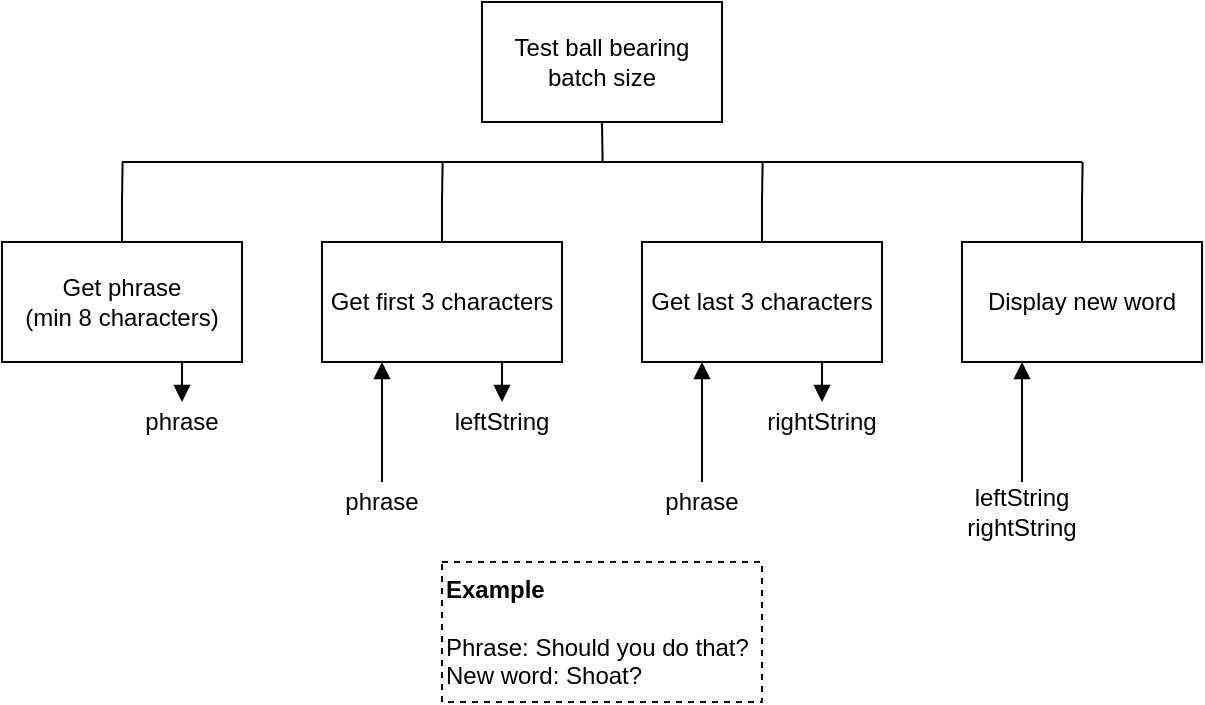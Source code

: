 <mxfile version="21.7.5" type="device">
  <diagram id="hr3CHglzrVIYJggoL0p3" name="sd">
    <mxGraphModel dx="869" dy="664" grid="1" gridSize="10" guides="1" tooltips="1" connect="1" arrows="1" fold="1" page="1" pageScale="1" pageWidth="1169" pageHeight="827" math="0" shadow="0">
      <root>
        <mxCell id="0" />
        <mxCell id="1" parent="0" />
        <mxCell id="66uLZG1VStO0085huR1o-2" style="edgeStyle=orthogonalEdgeStyle;rounded=0;orthogonalLoop=1;jettySize=auto;html=1;exitX=0.5;exitY=1;exitDx=0;exitDy=0;endArrow=none;endFill=0;" parent="1" source="MWR-3nHuqC7b5rGWYKgy-1" edge="1">
          <mxGeometry relative="1" as="geometry">
            <mxPoint x="540.31" y="160" as="targetPoint" />
          </mxGeometry>
        </mxCell>
        <mxCell id="MWR-3nHuqC7b5rGWYKgy-1" value="Test ball bearing batch size" style="rounded=0;whiteSpace=wrap;html=1;" parent="1" vertex="1">
          <mxGeometry x="480" y="80" width="120" height="60" as="geometry" />
        </mxCell>
        <mxCell id="MWR-3nHuqC7b5rGWYKgy-6" style="edgeStyle=orthogonalEdgeStyle;rounded=0;orthogonalLoop=1;jettySize=auto;html=1;exitX=0.75;exitY=1;exitDx=0;exitDy=0;endArrow=block;endFill=1;fillColor=#e1d5e7;" parent="1" source="MWR-3nHuqC7b5rGWYKgy-7" edge="1">
          <mxGeometry relative="1" as="geometry">
            <mxPoint x="330" y="280" as="targetPoint" />
          </mxGeometry>
        </mxCell>
        <mxCell id="MWR-3nHuqC7b5rGWYKgy-34" style="edgeStyle=orthogonalEdgeStyle;rounded=0;orthogonalLoop=1;jettySize=auto;html=1;exitX=0.5;exitY=0;exitDx=0;exitDy=0;startArrow=none;startFill=0;endArrow=none;endFill=0;" parent="1" source="MWR-3nHuqC7b5rGWYKgy-7" edge="1">
          <mxGeometry relative="1" as="geometry">
            <mxPoint x="300.294" y="160" as="targetPoint" />
          </mxGeometry>
        </mxCell>
        <mxCell id="MWR-3nHuqC7b5rGWYKgy-7" value="Get phrase&lt;br&gt;(min 8 characters)" style="rounded=0;whiteSpace=wrap;html=1;" parent="1" vertex="1">
          <mxGeometry x="240" y="200" width="120" height="60" as="geometry" />
        </mxCell>
        <mxCell id="MWR-3nHuqC7b5rGWYKgy-8" value="phrase" style="text;html=1;strokeColor=none;fillColor=none;align=center;verticalAlign=middle;whiteSpace=wrap;rounded=0;" parent="1" vertex="1">
          <mxGeometry x="310" y="280" width="40" height="20" as="geometry" />
        </mxCell>
        <mxCell id="MWR-3nHuqC7b5rGWYKgy-11" style="edgeStyle=orthogonalEdgeStyle;rounded=0;orthogonalLoop=1;jettySize=auto;html=1;exitX=0.75;exitY=1;exitDx=0;exitDy=0;endArrow=block;endFill=1;" parent="1" source="MWR-3nHuqC7b5rGWYKgy-12" edge="1">
          <mxGeometry relative="1" as="geometry">
            <mxPoint x="490" y="280" as="targetPoint" />
          </mxGeometry>
        </mxCell>
        <mxCell id="MWR-3nHuqC7b5rGWYKgy-14" style="edgeStyle=orthogonalEdgeStyle;rounded=0;orthogonalLoop=1;jettySize=auto;html=1;exitX=0.25;exitY=1;exitDx=0;exitDy=0;endArrow=none;endFill=0;startArrow=block;startFill=1;" parent="1" source="MWR-3nHuqC7b5rGWYKgy-12" edge="1">
          <mxGeometry relative="1" as="geometry">
            <mxPoint x="430" y="320" as="targetPoint" />
          </mxGeometry>
        </mxCell>
        <mxCell id="66uLZG1VStO0085huR1o-1" style="edgeStyle=orthogonalEdgeStyle;rounded=0;orthogonalLoop=1;jettySize=auto;html=1;exitX=0.5;exitY=0;exitDx=0;exitDy=0;endArrow=none;endFill=0;" parent="1" source="MWR-3nHuqC7b5rGWYKgy-12" edge="1">
          <mxGeometry relative="1" as="geometry">
            <mxPoint x="460.31" y="160" as="targetPoint" />
          </mxGeometry>
        </mxCell>
        <mxCell id="MWR-3nHuqC7b5rGWYKgy-12" value="Get first 3 characters" style="rounded=0;whiteSpace=wrap;html=1;" parent="1" vertex="1">
          <mxGeometry x="400" y="200" width="120" height="60" as="geometry" />
        </mxCell>
        <mxCell id="MWR-3nHuqC7b5rGWYKgy-13" value="leftString" style="text;html=1;strokeColor=none;fillColor=none;align=center;verticalAlign=middle;whiteSpace=wrap;rounded=0;" parent="1" vertex="1">
          <mxGeometry x="450" y="280" width="80" height="20" as="geometry" />
        </mxCell>
        <mxCell id="MWR-3nHuqC7b5rGWYKgy-15" value="phrase" style="text;html=1;strokeColor=none;fillColor=none;align=center;verticalAlign=middle;whiteSpace=wrap;rounded=0;" parent="1" vertex="1">
          <mxGeometry x="400" y="320" width="60" height="20" as="geometry" />
        </mxCell>
        <mxCell id="MWR-3nHuqC7b5rGWYKgy-16" style="edgeStyle=orthogonalEdgeStyle;rounded=0;orthogonalLoop=1;jettySize=auto;html=1;exitX=0.75;exitY=1;exitDx=0;exitDy=0;endArrow=block;endFill=1;" parent="1" source="MWR-3nHuqC7b5rGWYKgy-18" edge="1">
          <mxGeometry relative="1" as="geometry">
            <mxPoint x="650" y="280" as="targetPoint" />
          </mxGeometry>
        </mxCell>
        <mxCell id="MWR-3nHuqC7b5rGWYKgy-17" style="edgeStyle=orthogonalEdgeStyle;rounded=0;orthogonalLoop=1;jettySize=auto;html=1;exitX=0.25;exitY=1;exitDx=0;exitDy=0;endArrow=none;endFill=0;startArrow=block;startFill=1;" parent="1" source="MWR-3nHuqC7b5rGWYKgy-18" edge="1">
          <mxGeometry relative="1" as="geometry">
            <mxPoint x="590" y="320" as="targetPoint" />
          </mxGeometry>
        </mxCell>
        <mxCell id="66uLZG1VStO0085huR1o-3" style="edgeStyle=orthogonalEdgeStyle;rounded=0;orthogonalLoop=1;jettySize=auto;html=1;exitX=0.5;exitY=0;exitDx=0;exitDy=0;endArrow=none;endFill=0;" parent="1" source="MWR-3nHuqC7b5rGWYKgy-18" edge="1">
          <mxGeometry relative="1" as="geometry">
            <mxPoint x="620.31" y="160" as="targetPoint" />
          </mxGeometry>
        </mxCell>
        <mxCell id="MWR-3nHuqC7b5rGWYKgy-18" value="Get last 3 characters" style="rounded=0;whiteSpace=wrap;html=1;" parent="1" vertex="1">
          <mxGeometry x="560" y="200" width="120" height="60" as="geometry" />
        </mxCell>
        <mxCell id="MWR-3nHuqC7b5rGWYKgy-27" style="edgeStyle=orthogonalEdgeStyle;rounded=0;orthogonalLoop=1;jettySize=auto;html=1;exitX=0.25;exitY=1;exitDx=0;exitDy=0;endArrow=none;endFill=0;startArrow=block;startFill=1;" parent="1" source="MWR-3nHuqC7b5rGWYKgy-28" edge="1">
          <mxGeometry relative="1" as="geometry">
            <mxPoint x="750" y="320" as="targetPoint" />
          </mxGeometry>
        </mxCell>
        <mxCell id="66uLZG1VStO0085huR1o-4" style="edgeStyle=orthogonalEdgeStyle;rounded=0;orthogonalLoop=1;jettySize=auto;html=1;exitX=0.5;exitY=0;exitDx=0;exitDy=0;endArrow=none;endFill=0;" parent="1" source="MWR-3nHuqC7b5rGWYKgy-28" edge="1">
          <mxGeometry relative="1" as="geometry">
            <mxPoint x="780.31" y="160" as="targetPoint" />
          </mxGeometry>
        </mxCell>
        <mxCell id="MWR-3nHuqC7b5rGWYKgy-28" value="Display new word" style="rounded=0;whiteSpace=wrap;html=1;" parent="1" vertex="1">
          <mxGeometry x="720" y="200" width="120" height="60" as="geometry" />
        </mxCell>
        <mxCell id="MWR-3nHuqC7b5rGWYKgy-30" value="leftString&lt;br&gt;rightString" style="text;html=1;strokeColor=none;fillColor=none;align=center;verticalAlign=middle;whiteSpace=wrap;rounded=0;" parent="1" vertex="1">
          <mxGeometry x="710" y="320" width="80" height="30" as="geometry" />
        </mxCell>
        <mxCell id="MWR-3nHuqC7b5rGWYKgy-33" value="" style="endArrow=none;html=1;" parent="1" edge="1">
          <mxGeometry width="50" height="50" relative="1" as="geometry">
            <mxPoint x="300" y="160" as="sourcePoint" />
            <mxPoint x="780" y="160" as="targetPoint" />
          </mxGeometry>
        </mxCell>
        <mxCell id="66uLZG1VStO0085huR1o-5" value="rightString" style="text;html=1;strokeColor=none;fillColor=none;align=center;verticalAlign=middle;whiteSpace=wrap;rounded=0;" parent="1" vertex="1">
          <mxGeometry x="610" y="280" width="80" height="20" as="geometry" />
        </mxCell>
        <mxCell id="66uLZG1VStO0085huR1o-7" value="phrase" style="text;html=1;strokeColor=none;fillColor=none;align=center;verticalAlign=middle;whiteSpace=wrap;rounded=0;" parent="1" vertex="1">
          <mxGeometry x="560" y="320" width="60" height="20" as="geometry" />
        </mxCell>
        <mxCell id="66uLZG1VStO0085huR1o-9" value="&lt;b&gt;Example&lt;/b&gt;&lt;br&gt;&lt;br&gt;Phrase: Should you do that?&lt;br&gt;New word: Shoat?" style="text;html=1;strokeColor=default;fillColor=none;align=left;verticalAlign=top;whiteSpace=wrap;rounded=0;dashed=1;" parent="1" vertex="1">
          <mxGeometry x="460" y="360" width="160" height="70" as="geometry" />
        </mxCell>
      </root>
    </mxGraphModel>
  </diagram>
</mxfile>
